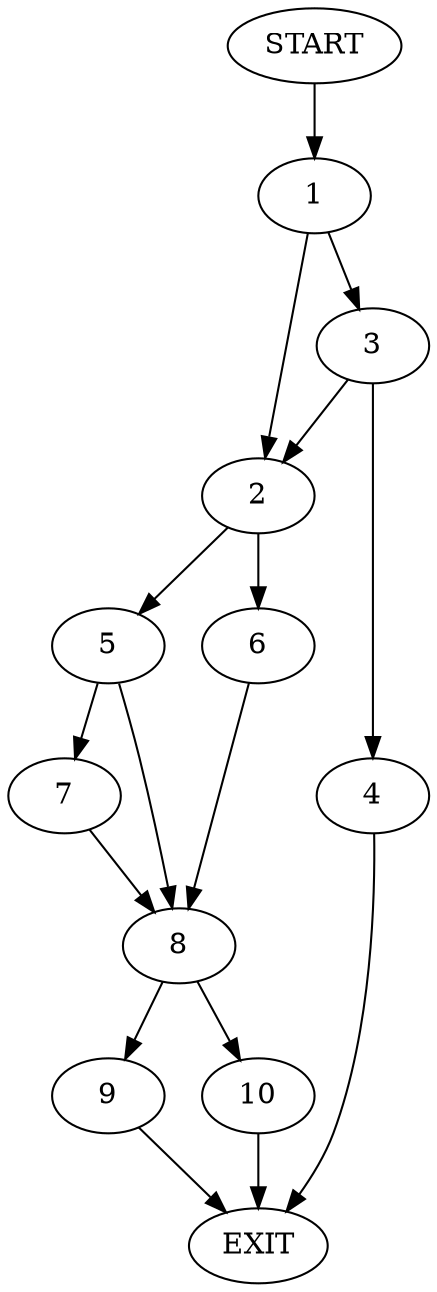 digraph {
0 [label="START"]
11 [label="EXIT"]
0 -> 1
1 -> 2
1 -> 3
3 -> 2
3 -> 4
2 -> 5
2 -> 6
4 -> 11
5 -> 7
5 -> 8
6 -> 8
8 -> 9
8 -> 10
7 -> 8
9 -> 11
10 -> 11
}
